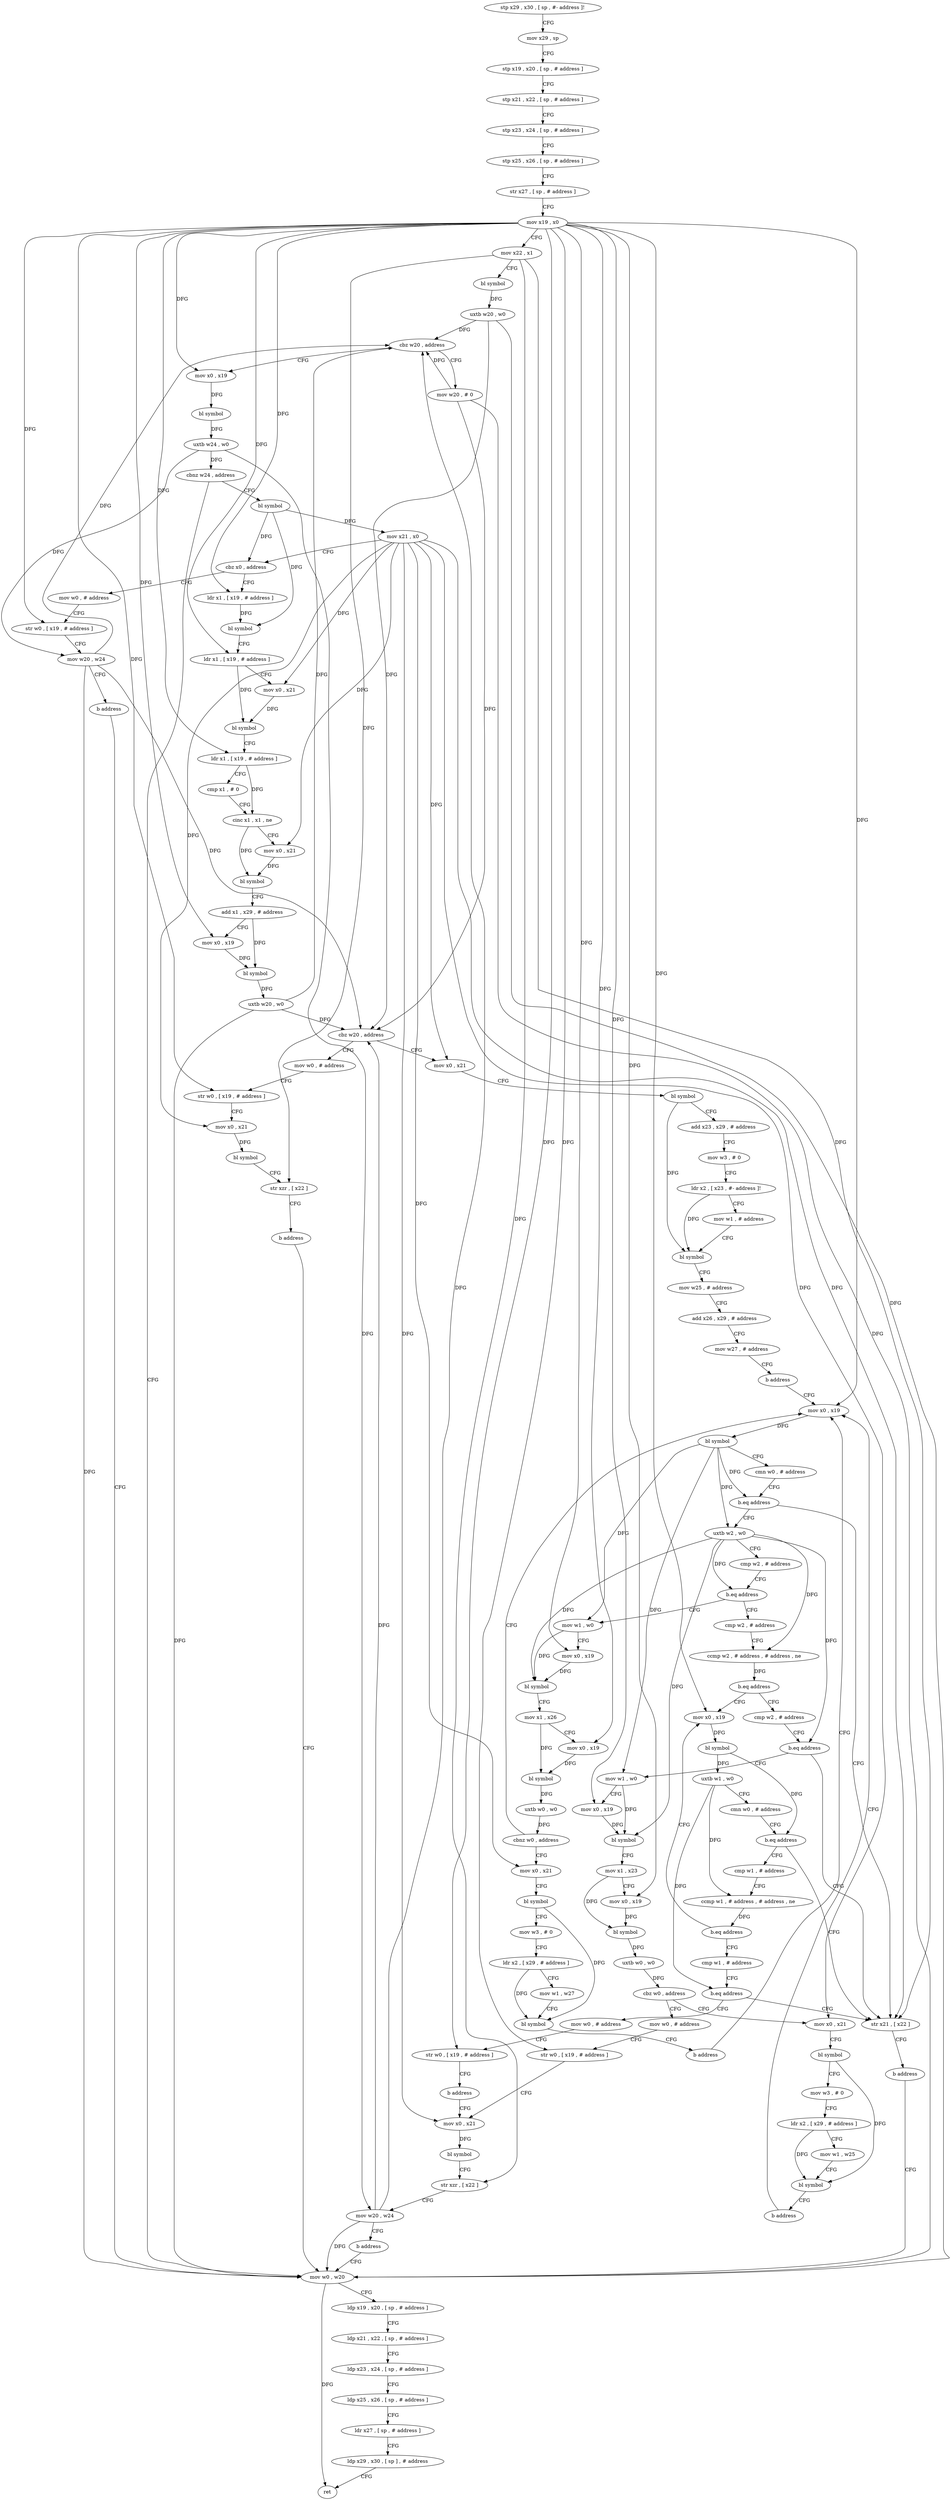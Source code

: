 digraph "func" {
"105236" [label = "stp x29 , x30 , [ sp , #- address ]!" ]
"105240" [label = "mov x29 , sp" ]
"105244" [label = "stp x19 , x20 , [ sp , # address ]" ]
"105248" [label = "stp x21 , x22 , [ sp , # address ]" ]
"105252" [label = "stp x23 , x24 , [ sp , # address ]" ]
"105256" [label = "stp x25 , x26 , [ sp , # address ]" ]
"105260" [label = "str x27 , [ sp , # address ]" ]
"105264" [label = "mov x19 , x0" ]
"105268" [label = "mov x22 , x1" ]
"105272" [label = "bl symbol" ]
"105276" [label = "uxtb w20 , w0" ]
"105280" [label = "cbz w20 , address" ]
"105320" [label = "mov x0 , x19" ]
"105284" [label = "mov w20 , # 0" ]
"105324" [label = "bl symbol" ]
"105328" [label = "uxtb w24 , w0" ]
"105332" [label = "cbnz w24 , address" ]
"105288" [label = "mov w0 , w20" ]
"105336" [label = "bl symbol" ]
"105292" [label = "ldp x19 , x20 , [ sp , # address ]" ]
"105296" [label = "ldp x21 , x22 , [ sp , # address ]" ]
"105300" [label = "ldp x23 , x24 , [ sp , # address ]" ]
"105304" [label = "ldp x25 , x26 , [ sp , # address ]" ]
"105308" [label = "ldr x27 , [ sp , # address ]" ]
"105312" [label = "ldp x29 , x30 , [ sp ] , # address" ]
"105316" [label = "ret" ]
"105340" [label = "mov x21 , x0" ]
"105344" [label = "cbz x0 , address" ]
"105452" [label = "mov w0 , # address" ]
"105348" [label = "ldr x1 , [ x19 , # address ]" ]
"105456" [label = "str w0 , [ x19 , # address ]" ]
"105460" [label = "mov w20 , w24" ]
"105464" [label = "b address" ]
"105352" [label = "bl symbol" ]
"105356" [label = "ldr x1 , [ x19 , # address ]" ]
"105360" [label = "mov x0 , x21" ]
"105364" [label = "bl symbol" ]
"105368" [label = "ldr x1 , [ x19 , # address ]" ]
"105372" [label = "cmp x1 , # 0" ]
"105376" [label = "cinc x1 , x1 , ne" ]
"105380" [label = "mov x0 , x21" ]
"105384" [label = "bl symbol" ]
"105388" [label = "add x1 , x29 , # address" ]
"105392" [label = "mov x0 , x19" ]
"105396" [label = "bl symbol" ]
"105400" [label = "uxtb w20 , w0" ]
"105404" [label = "cbz w20 , address" ]
"105468" [label = "mov w0 , # address" ]
"105408" [label = "mov x0 , x21" ]
"105472" [label = "str w0 , [ x19 , # address ]" ]
"105476" [label = "mov x0 , x21" ]
"105480" [label = "bl symbol" ]
"105484" [label = "str xzr , [ x22 ]" ]
"105488" [label = "b address" ]
"105412" [label = "bl symbol" ]
"105416" [label = "add x23 , x29 , # address" ]
"105420" [label = "mov w3 , # 0" ]
"105424" [label = "ldr x2 , [ x23 , #- address ]!" ]
"105428" [label = "mov w1 , # address" ]
"105432" [label = "bl symbol" ]
"105436" [label = "mov w25 , # address" ]
"105440" [label = "add x26 , x29 , # address" ]
"105444" [label = "mov w27 , # address" ]
"105448" [label = "b address" ]
"105524" [label = "mov x0 , x19" ]
"105528" [label = "bl symbol" ]
"105532" [label = "cmn w0 , # address" ]
"105536" [label = "b.eq address" ]
"105740" [label = "str x21 , [ x22 ]" ]
"105540" [label = "uxtb w2 , w0" ]
"105744" [label = "b address" ]
"105544" [label = "cmp w2 , # address" ]
"105548" [label = "b.eq address" ]
"105492" [label = "mov w1 , w0" ]
"105552" [label = "cmp w2 , # address" ]
"105496" [label = "mov x0 , x19" ]
"105500" [label = "bl symbol" ]
"105504" [label = "mov x1 , x26" ]
"105508" [label = "mov x0 , x19" ]
"105512" [label = "bl symbol" ]
"105516" [label = "uxtb w0 , w0" ]
"105520" [label = "cbnz w0 , address" ]
"105632" [label = "mov x0 , x21" ]
"105556" [label = "ccmp w2 , # address , # address , ne" ]
"105560" [label = "b.eq address" ]
"105660" [label = "mov x0 , x19" ]
"105564" [label = "cmp w2 , # address" ]
"105636" [label = "bl symbol" ]
"105640" [label = "mov w3 , # 0" ]
"105644" [label = "ldr x2 , [ x29 , # address ]" ]
"105648" [label = "mov w1 , w27" ]
"105652" [label = "bl symbol" ]
"105656" [label = "b address" ]
"105664" [label = "bl symbol" ]
"105668" [label = "uxtb w1 , w0" ]
"105672" [label = "cmn w0 , # address" ]
"105676" [label = "b.eq address" ]
"105680" [label = "cmp w1 , # address" ]
"105568" [label = "b.eq address" ]
"105572" [label = "mov w1 , w0" ]
"105684" [label = "ccmp w1 , # address , # address , ne" ]
"105688" [label = "b.eq address" ]
"105692" [label = "cmp w1 , # address" ]
"105576" [label = "mov x0 , x19" ]
"105580" [label = "bl symbol" ]
"105584" [label = "mov x1 , x23" ]
"105588" [label = "mov x0 , x19" ]
"105592" [label = "bl symbol" ]
"105596" [label = "uxtb w0 , w0" ]
"105600" [label = "cbz w0 , address" ]
"105712" [label = "mov w0 , # address" ]
"105604" [label = "mov x0 , x21" ]
"105696" [label = "b.eq address" ]
"105700" [label = "mov w0 , # address" ]
"105716" [label = "str w0 , [ x19 , # address ]" ]
"105720" [label = "mov x0 , x21" ]
"105608" [label = "bl symbol" ]
"105612" [label = "mov w3 , # 0" ]
"105616" [label = "ldr x2 , [ x29 , # address ]" ]
"105620" [label = "mov w1 , w25" ]
"105624" [label = "bl symbol" ]
"105628" [label = "b address" ]
"105704" [label = "str w0 , [ x19 , # address ]" ]
"105708" [label = "b address" ]
"105724" [label = "bl symbol" ]
"105728" [label = "str xzr , [ x22 ]" ]
"105732" [label = "mov w20 , w24" ]
"105736" [label = "b address" ]
"105236" -> "105240" [ label = "CFG" ]
"105240" -> "105244" [ label = "CFG" ]
"105244" -> "105248" [ label = "CFG" ]
"105248" -> "105252" [ label = "CFG" ]
"105252" -> "105256" [ label = "CFG" ]
"105256" -> "105260" [ label = "CFG" ]
"105260" -> "105264" [ label = "CFG" ]
"105264" -> "105268" [ label = "CFG" ]
"105264" -> "105320" [ label = "DFG" ]
"105264" -> "105456" [ label = "DFG" ]
"105264" -> "105348" [ label = "DFG" ]
"105264" -> "105356" [ label = "DFG" ]
"105264" -> "105368" [ label = "DFG" ]
"105264" -> "105392" [ label = "DFG" ]
"105264" -> "105472" [ label = "DFG" ]
"105264" -> "105524" [ label = "DFG" ]
"105264" -> "105496" [ label = "DFG" ]
"105264" -> "105508" [ label = "DFG" ]
"105264" -> "105660" [ label = "DFG" ]
"105264" -> "105576" [ label = "DFG" ]
"105264" -> "105588" [ label = "DFG" ]
"105264" -> "105716" [ label = "DFG" ]
"105264" -> "105704" [ label = "DFG" ]
"105268" -> "105272" [ label = "CFG" ]
"105268" -> "105484" [ label = "DFG" ]
"105268" -> "105740" [ label = "DFG" ]
"105268" -> "105728" [ label = "DFG" ]
"105272" -> "105276" [ label = "DFG" ]
"105276" -> "105280" [ label = "DFG" ]
"105276" -> "105288" [ label = "DFG" ]
"105276" -> "105404" [ label = "DFG" ]
"105280" -> "105320" [ label = "CFG" ]
"105280" -> "105284" [ label = "CFG" ]
"105320" -> "105324" [ label = "DFG" ]
"105284" -> "105288" [ label = "DFG" ]
"105284" -> "105280" [ label = "DFG" ]
"105284" -> "105404" [ label = "DFG" ]
"105324" -> "105328" [ label = "DFG" ]
"105328" -> "105332" [ label = "DFG" ]
"105328" -> "105460" [ label = "DFG" ]
"105328" -> "105732" [ label = "DFG" ]
"105332" -> "105288" [ label = "CFG" ]
"105332" -> "105336" [ label = "CFG" ]
"105288" -> "105292" [ label = "CFG" ]
"105288" -> "105316" [ label = "DFG" ]
"105336" -> "105340" [ label = "DFG" ]
"105336" -> "105344" [ label = "DFG" ]
"105336" -> "105352" [ label = "DFG" ]
"105292" -> "105296" [ label = "CFG" ]
"105296" -> "105300" [ label = "CFG" ]
"105300" -> "105304" [ label = "CFG" ]
"105304" -> "105308" [ label = "CFG" ]
"105308" -> "105312" [ label = "CFG" ]
"105312" -> "105316" [ label = "CFG" ]
"105340" -> "105344" [ label = "CFG" ]
"105340" -> "105360" [ label = "DFG" ]
"105340" -> "105380" [ label = "DFG" ]
"105340" -> "105476" [ label = "DFG" ]
"105340" -> "105408" [ label = "DFG" ]
"105340" -> "105740" [ label = "DFG" ]
"105340" -> "105632" [ label = "DFG" ]
"105340" -> "105604" [ label = "DFG" ]
"105340" -> "105720" [ label = "DFG" ]
"105344" -> "105452" [ label = "CFG" ]
"105344" -> "105348" [ label = "CFG" ]
"105452" -> "105456" [ label = "CFG" ]
"105348" -> "105352" [ label = "DFG" ]
"105456" -> "105460" [ label = "CFG" ]
"105460" -> "105464" [ label = "CFG" ]
"105460" -> "105280" [ label = "DFG" ]
"105460" -> "105288" [ label = "DFG" ]
"105460" -> "105404" [ label = "DFG" ]
"105464" -> "105288" [ label = "CFG" ]
"105352" -> "105356" [ label = "CFG" ]
"105356" -> "105360" [ label = "CFG" ]
"105356" -> "105364" [ label = "DFG" ]
"105360" -> "105364" [ label = "DFG" ]
"105364" -> "105368" [ label = "CFG" ]
"105368" -> "105372" [ label = "CFG" ]
"105368" -> "105376" [ label = "DFG" ]
"105372" -> "105376" [ label = "CFG" ]
"105376" -> "105380" [ label = "CFG" ]
"105376" -> "105384" [ label = "DFG" ]
"105380" -> "105384" [ label = "DFG" ]
"105384" -> "105388" [ label = "CFG" ]
"105388" -> "105392" [ label = "CFG" ]
"105388" -> "105396" [ label = "DFG" ]
"105392" -> "105396" [ label = "DFG" ]
"105396" -> "105400" [ label = "DFG" ]
"105400" -> "105404" [ label = "DFG" ]
"105400" -> "105280" [ label = "DFG" ]
"105400" -> "105288" [ label = "DFG" ]
"105404" -> "105468" [ label = "CFG" ]
"105404" -> "105408" [ label = "CFG" ]
"105468" -> "105472" [ label = "CFG" ]
"105408" -> "105412" [ label = "CFG" ]
"105472" -> "105476" [ label = "CFG" ]
"105476" -> "105480" [ label = "DFG" ]
"105480" -> "105484" [ label = "CFG" ]
"105484" -> "105488" [ label = "CFG" ]
"105488" -> "105288" [ label = "CFG" ]
"105412" -> "105416" [ label = "CFG" ]
"105412" -> "105432" [ label = "DFG" ]
"105416" -> "105420" [ label = "CFG" ]
"105420" -> "105424" [ label = "CFG" ]
"105424" -> "105428" [ label = "CFG" ]
"105424" -> "105432" [ label = "DFG" ]
"105428" -> "105432" [ label = "CFG" ]
"105432" -> "105436" [ label = "CFG" ]
"105436" -> "105440" [ label = "CFG" ]
"105440" -> "105444" [ label = "CFG" ]
"105444" -> "105448" [ label = "CFG" ]
"105448" -> "105524" [ label = "CFG" ]
"105524" -> "105528" [ label = "DFG" ]
"105528" -> "105532" [ label = "CFG" ]
"105528" -> "105536" [ label = "DFG" ]
"105528" -> "105540" [ label = "DFG" ]
"105528" -> "105492" [ label = "DFG" ]
"105528" -> "105572" [ label = "DFG" ]
"105532" -> "105536" [ label = "CFG" ]
"105536" -> "105740" [ label = "CFG" ]
"105536" -> "105540" [ label = "CFG" ]
"105740" -> "105744" [ label = "CFG" ]
"105540" -> "105544" [ label = "CFG" ]
"105540" -> "105548" [ label = "DFG" ]
"105540" -> "105500" [ label = "DFG" ]
"105540" -> "105556" [ label = "DFG" ]
"105540" -> "105568" [ label = "DFG" ]
"105540" -> "105580" [ label = "DFG" ]
"105744" -> "105288" [ label = "CFG" ]
"105544" -> "105548" [ label = "CFG" ]
"105548" -> "105492" [ label = "CFG" ]
"105548" -> "105552" [ label = "CFG" ]
"105492" -> "105496" [ label = "CFG" ]
"105492" -> "105500" [ label = "DFG" ]
"105552" -> "105556" [ label = "CFG" ]
"105496" -> "105500" [ label = "DFG" ]
"105500" -> "105504" [ label = "CFG" ]
"105504" -> "105508" [ label = "CFG" ]
"105504" -> "105512" [ label = "DFG" ]
"105508" -> "105512" [ label = "DFG" ]
"105512" -> "105516" [ label = "DFG" ]
"105516" -> "105520" [ label = "DFG" ]
"105520" -> "105632" [ label = "CFG" ]
"105520" -> "105524" [ label = "CFG" ]
"105632" -> "105636" [ label = "CFG" ]
"105556" -> "105560" [ label = "DFG" ]
"105560" -> "105660" [ label = "CFG" ]
"105560" -> "105564" [ label = "CFG" ]
"105660" -> "105664" [ label = "DFG" ]
"105564" -> "105568" [ label = "CFG" ]
"105636" -> "105640" [ label = "CFG" ]
"105636" -> "105652" [ label = "DFG" ]
"105640" -> "105644" [ label = "CFG" ]
"105644" -> "105648" [ label = "CFG" ]
"105644" -> "105652" [ label = "DFG" ]
"105648" -> "105652" [ label = "CFG" ]
"105652" -> "105656" [ label = "CFG" ]
"105656" -> "105524" [ label = "CFG" ]
"105664" -> "105668" [ label = "DFG" ]
"105664" -> "105676" [ label = "DFG" ]
"105668" -> "105672" [ label = "CFG" ]
"105668" -> "105684" [ label = "DFG" ]
"105668" -> "105696" [ label = "DFG" ]
"105672" -> "105676" [ label = "CFG" ]
"105676" -> "105740" [ label = "CFG" ]
"105676" -> "105680" [ label = "CFG" ]
"105680" -> "105684" [ label = "CFG" ]
"105568" -> "105740" [ label = "CFG" ]
"105568" -> "105572" [ label = "CFG" ]
"105572" -> "105576" [ label = "CFG" ]
"105572" -> "105580" [ label = "DFG" ]
"105684" -> "105688" [ label = "DFG" ]
"105688" -> "105660" [ label = "CFG" ]
"105688" -> "105692" [ label = "CFG" ]
"105692" -> "105696" [ label = "CFG" ]
"105576" -> "105580" [ label = "DFG" ]
"105580" -> "105584" [ label = "CFG" ]
"105584" -> "105588" [ label = "CFG" ]
"105584" -> "105592" [ label = "DFG" ]
"105588" -> "105592" [ label = "DFG" ]
"105592" -> "105596" [ label = "DFG" ]
"105596" -> "105600" [ label = "DFG" ]
"105600" -> "105712" [ label = "CFG" ]
"105600" -> "105604" [ label = "CFG" ]
"105712" -> "105716" [ label = "CFG" ]
"105604" -> "105608" [ label = "CFG" ]
"105696" -> "105740" [ label = "CFG" ]
"105696" -> "105700" [ label = "CFG" ]
"105700" -> "105704" [ label = "CFG" ]
"105716" -> "105720" [ label = "CFG" ]
"105720" -> "105724" [ label = "DFG" ]
"105608" -> "105612" [ label = "CFG" ]
"105608" -> "105624" [ label = "DFG" ]
"105612" -> "105616" [ label = "CFG" ]
"105616" -> "105620" [ label = "CFG" ]
"105616" -> "105624" [ label = "DFG" ]
"105620" -> "105624" [ label = "CFG" ]
"105624" -> "105628" [ label = "CFG" ]
"105628" -> "105524" [ label = "CFG" ]
"105704" -> "105708" [ label = "CFG" ]
"105708" -> "105720" [ label = "CFG" ]
"105724" -> "105728" [ label = "CFG" ]
"105728" -> "105732" [ label = "CFG" ]
"105732" -> "105736" [ label = "CFG" ]
"105732" -> "105280" [ label = "DFG" ]
"105732" -> "105288" [ label = "DFG" ]
"105732" -> "105404" [ label = "DFG" ]
"105736" -> "105288" [ label = "CFG" ]
}
